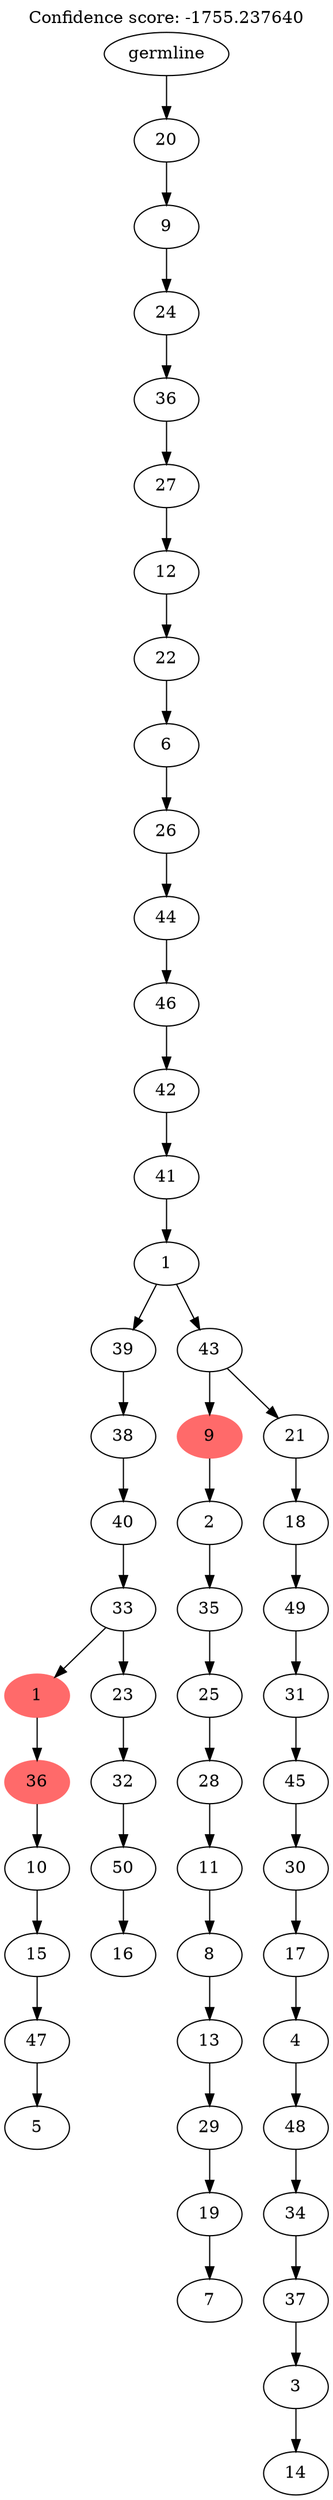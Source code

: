 digraph g {
	"52" -> "53";
	"53" [label="5"];
	"51" -> "52";
	"52" [label="47"];
	"50" -> "51";
	"51" [label="15"];
	"49" -> "50";
	"50" [label="10"];
	"48" -> "49";
	"49" [color=indianred1, style=filled, label="36"];
	"46" -> "47";
	"47" [label="16"];
	"45" -> "46";
	"46" [label="50"];
	"44" -> "45";
	"45" [label="32"];
	"43" -> "44";
	"44" [label="23"];
	"43" -> "48";
	"48" [color=indianred1, style=filled, label="1"];
	"42" -> "43";
	"43" [label="33"];
	"41" -> "42";
	"42" [label="40"];
	"40" -> "41";
	"41" [label="38"];
	"38" -> "39";
	"39" [label="7"];
	"37" -> "38";
	"38" [label="19"];
	"36" -> "37";
	"37" [label="29"];
	"35" -> "36";
	"36" [label="13"];
	"34" -> "35";
	"35" [label="8"];
	"33" -> "34";
	"34" [label="11"];
	"32" -> "33";
	"33" [label="28"];
	"31" -> "32";
	"32" [label="25"];
	"30" -> "31";
	"31" [label="35"];
	"29" -> "30";
	"30" [label="2"];
	"27" -> "28";
	"28" [label="14"];
	"26" -> "27";
	"27" [label="3"];
	"25" -> "26";
	"26" [label="37"];
	"24" -> "25";
	"25" [label="34"];
	"23" -> "24";
	"24" [label="48"];
	"22" -> "23";
	"23" [label="4"];
	"21" -> "22";
	"22" [label="17"];
	"20" -> "21";
	"21" [label="30"];
	"19" -> "20";
	"20" [label="45"];
	"18" -> "19";
	"19" [label="31"];
	"17" -> "18";
	"18" [label="49"];
	"16" -> "17";
	"17" [label="18"];
	"15" -> "16";
	"16" [label="21"];
	"15" -> "29";
	"29" [color=indianred1, style=filled, label="9"];
	"14" -> "15";
	"15" [label="43"];
	"14" -> "40";
	"40" [label="39"];
	"13" -> "14";
	"14" [label="1"];
	"12" -> "13";
	"13" [label="41"];
	"11" -> "12";
	"12" [label="42"];
	"10" -> "11";
	"11" [label="46"];
	"9" -> "10";
	"10" [label="44"];
	"8" -> "9";
	"9" [label="26"];
	"7" -> "8";
	"8" [label="6"];
	"6" -> "7";
	"7" [label="22"];
	"5" -> "6";
	"6" [label="12"];
	"4" -> "5";
	"5" [label="27"];
	"3" -> "4";
	"4" [label="36"];
	"2" -> "3";
	"3" [label="24"];
	"1" -> "2";
	"2" [label="9"];
	"0" -> "1";
	"1" [label="20"];
	"0" [label="germline"];
	labelloc="t";
	label="Confidence score: -1755.237640";
}
